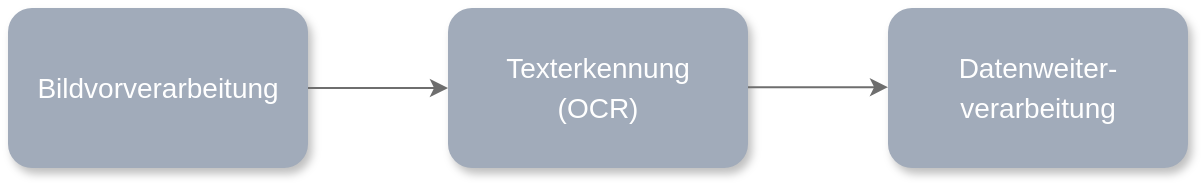 <mxfile version="13.7.9" type="device"><diagram id="OlpAZZV_PpnhQwA5Ru8N" name="Seite-1"><mxGraphModel dx="1185" dy="718" grid="1" gridSize="10" guides="1" tooltips="1" connect="1" arrows="1" fold="1" page="1" pageScale="1" pageWidth="827" pageHeight="1169" math="0" shadow="0"><root><mxCell id="0"/><mxCell id="1" parent="0"/><mxCell id="Aul8aXqiMIXdGPL5oQhT-1" value="&lt;font style=&quot;font-size: 14px&quot; color=&quot;#ffffff&quot;&gt;Bildvorverarbeitung&lt;/font&gt;" style="rounded=1;whiteSpace=wrap;html=1;fillColor=#A1ABBA;strokeColor=none;shadow=1;" vertex="1" parent="1"><mxGeometry x="110" y="480" width="150" height="80" as="geometry"/></mxCell><mxCell id="Aul8aXqiMIXdGPL5oQhT-2" value="" style="endArrow=classic;html=1;exitX=1;exitY=0.5;exitDx=0;exitDy=0;strokeColor=#6E6E6E;" edge="1" parent="1" source="Aul8aXqiMIXdGPL5oQhT-1"><mxGeometry width="50" height="50" relative="1" as="geometry"><mxPoint x="300" y="550" as="sourcePoint"/><mxPoint x="330" y="520" as="targetPoint"/></mxGeometry></mxCell><mxCell id="Aul8aXqiMIXdGPL5oQhT-4" value="&lt;font style=&quot;font-size: 14px ; line-height: 140%&quot; color=&quot;#ffffff&quot;&gt;Texterkennung &lt;br&gt;(OCR)&lt;/font&gt;" style="rounded=1;whiteSpace=wrap;html=1;fillColor=#A1ABBA;strokeColor=none;shadow=1;" vertex="1" parent="1"><mxGeometry x="330" y="480" width="150" height="80" as="geometry"/></mxCell><mxCell id="Aul8aXqiMIXdGPL5oQhT-6" value="&lt;span style=&quot;font-size: 14px ; line-height: 140%&quot;&gt;&lt;font color=&quot;#ffffff&quot;&gt;Datenweiter-&lt;br&gt;verarbeitung&lt;/font&gt;&lt;/span&gt;" style="rounded=1;whiteSpace=wrap;html=1;fillColor=#A1ABBA;strokeColor=none;shadow=1;" vertex="1" parent="1"><mxGeometry x="550" y="480" width="150" height="80" as="geometry"/></mxCell><mxCell id="Aul8aXqiMIXdGPL5oQhT-7" value="" style="endArrow=classic;html=1;exitX=1;exitY=0.5;exitDx=0;exitDy=0;strokeColor=#6E6E6E;" edge="1" parent="1"><mxGeometry width="50" height="50" relative="1" as="geometry"><mxPoint x="480" y="519.58" as="sourcePoint"/><mxPoint x="550" y="519.58" as="targetPoint"/></mxGeometry></mxCell></root></mxGraphModel></diagram></mxfile>